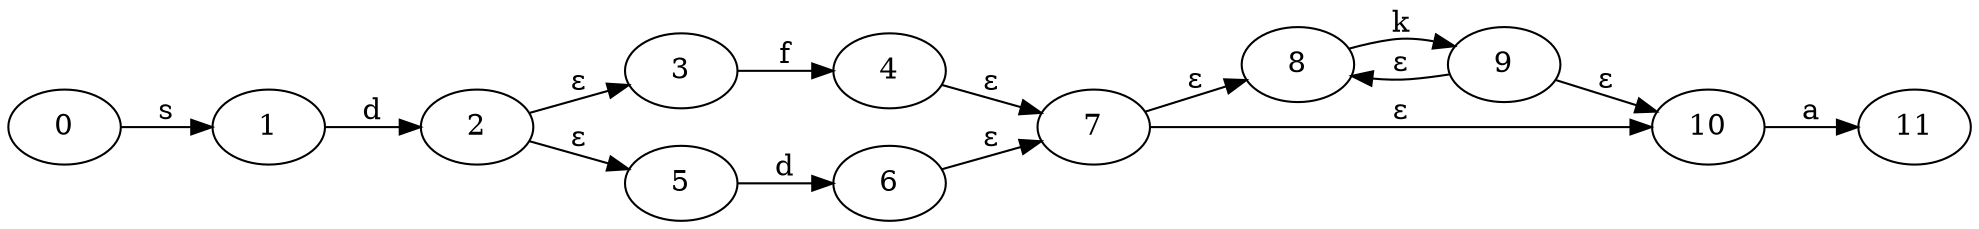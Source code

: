 digraph {
	graph [rankdir=LR]
	0 -> 1 [label=s]
	1 -> 2 [label=d]
	2 -> 3 [label="ε"]
	2 -> 5 [label="ε"]
	3 -> 4 [label=f]
	5 -> 6 [label=d]
	4 -> 7 [label="ε"]
	6 -> 7 [label="ε"]
	7 -> 8 [label="ε"]
	7 -> 10 [label="ε"]
	8 -> 9 [label=k]
	9 -> 8 [label="ε"]
	9 -> 10 [label="ε"]
	10 -> 11 [label=a]
}

